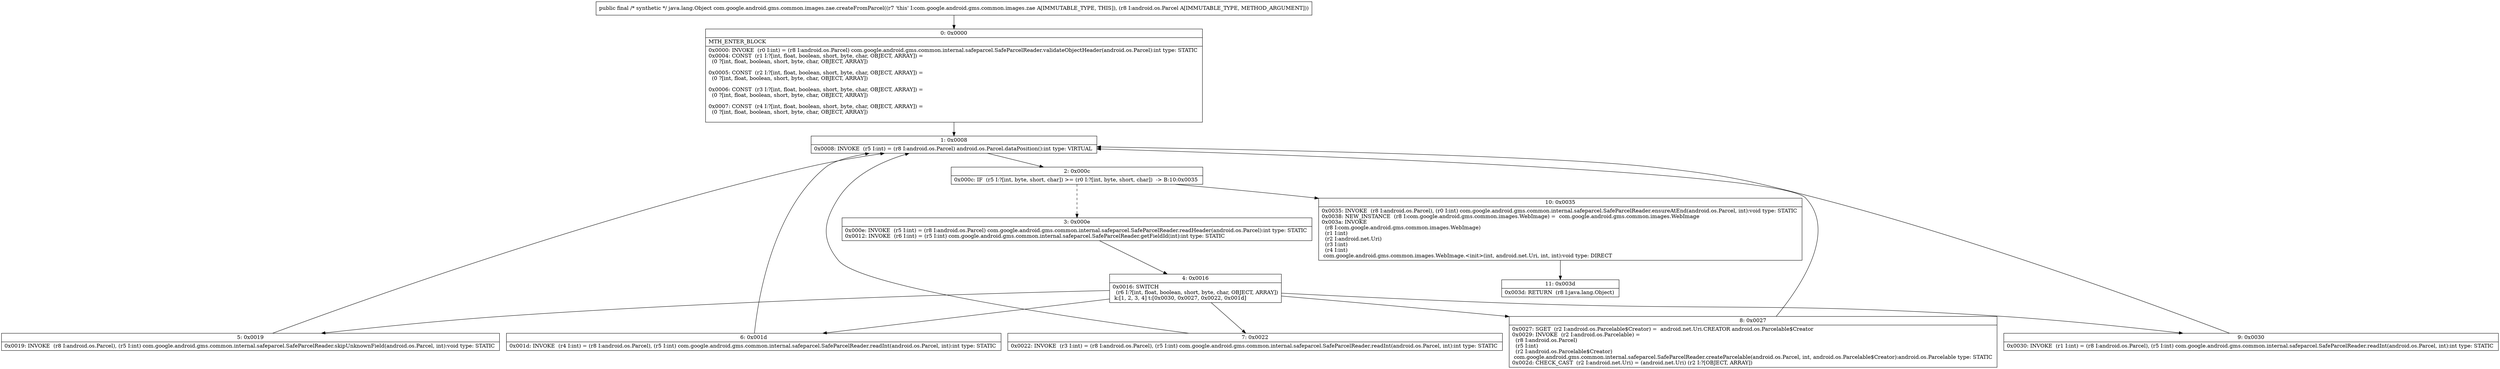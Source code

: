 digraph "CFG forcom.google.android.gms.common.images.zae.createFromParcel(Landroid\/os\/Parcel;)Ljava\/lang\/Object;" {
Node_0 [shape=record,label="{0\:\ 0x0000|MTH_ENTER_BLOCK\l|0x0000: INVOKE  (r0 I:int) = (r8 I:android.os.Parcel) com.google.android.gms.common.internal.safeparcel.SafeParcelReader.validateObjectHeader(android.os.Parcel):int type: STATIC \l0x0004: CONST  (r1 I:?[int, float, boolean, short, byte, char, OBJECT, ARRAY]) = \l  (0 ?[int, float, boolean, short, byte, char, OBJECT, ARRAY])\l \l0x0005: CONST  (r2 I:?[int, float, boolean, short, byte, char, OBJECT, ARRAY]) = \l  (0 ?[int, float, boolean, short, byte, char, OBJECT, ARRAY])\l \l0x0006: CONST  (r3 I:?[int, float, boolean, short, byte, char, OBJECT, ARRAY]) = \l  (0 ?[int, float, boolean, short, byte, char, OBJECT, ARRAY])\l \l0x0007: CONST  (r4 I:?[int, float, boolean, short, byte, char, OBJECT, ARRAY]) = \l  (0 ?[int, float, boolean, short, byte, char, OBJECT, ARRAY])\l \l}"];
Node_1 [shape=record,label="{1\:\ 0x0008|0x0008: INVOKE  (r5 I:int) = (r8 I:android.os.Parcel) android.os.Parcel.dataPosition():int type: VIRTUAL \l}"];
Node_2 [shape=record,label="{2\:\ 0x000c|0x000c: IF  (r5 I:?[int, byte, short, char]) \>= (r0 I:?[int, byte, short, char])  \-\> B:10:0x0035 \l}"];
Node_3 [shape=record,label="{3\:\ 0x000e|0x000e: INVOKE  (r5 I:int) = (r8 I:android.os.Parcel) com.google.android.gms.common.internal.safeparcel.SafeParcelReader.readHeader(android.os.Parcel):int type: STATIC \l0x0012: INVOKE  (r6 I:int) = (r5 I:int) com.google.android.gms.common.internal.safeparcel.SafeParcelReader.getFieldId(int):int type: STATIC \l}"];
Node_4 [shape=record,label="{4\:\ 0x0016|0x0016: SWITCH  \l  (r6 I:?[int, float, boolean, short, byte, char, OBJECT, ARRAY])\l k:[1, 2, 3, 4] t:[0x0030, 0x0027, 0x0022, 0x001d] \l}"];
Node_5 [shape=record,label="{5\:\ 0x0019|0x0019: INVOKE  (r8 I:android.os.Parcel), (r5 I:int) com.google.android.gms.common.internal.safeparcel.SafeParcelReader.skipUnknownField(android.os.Parcel, int):void type: STATIC \l}"];
Node_6 [shape=record,label="{6\:\ 0x001d|0x001d: INVOKE  (r4 I:int) = (r8 I:android.os.Parcel), (r5 I:int) com.google.android.gms.common.internal.safeparcel.SafeParcelReader.readInt(android.os.Parcel, int):int type: STATIC \l}"];
Node_7 [shape=record,label="{7\:\ 0x0022|0x0022: INVOKE  (r3 I:int) = (r8 I:android.os.Parcel), (r5 I:int) com.google.android.gms.common.internal.safeparcel.SafeParcelReader.readInt(android.os.Parcel, int):int type: STATIC \l}"];
Node_8 [shape=record,label="{8\:\ 0x0027|0x0027: SGET  (r2 I:android.os.Parcelable$Creator) =  android.net.Uri.CREATOR android.os.Parcelable$Creator \l0x0029: INVOKE  (r2 I:android.os.Parcelable) = \l  (r8 I:android.os.Parcel)\l  (r5 I:int)\l  (r2 I:android.os.Parcelable$Creator)\l com.google.android.gms.common.internal.safeparcel.SafeParcelReader.createParcelable(android.os.Parcel, int, android.os.Parcelable$Creator):android.os.Parcelable type: STATIC \l0x002d: CHECK_CAST  (r2 I:android.net.Uri) = (android.net.Uri) (r2 I:?[OBJECT, ARRAY]) \l}"];
Node_9 [shape=record,label="{9\:\ 0x0030|0x0030: INVOKE  (r1 I:int) = (r8 I:android.os.Parcel), (r5 I:int) com.google.android.gms.common.internal.safeparcel.SafeParcelReader.readInt(android.os.Parcel, int):int type: STATIC \l}"];
Node_10 [shape=record,label="{10\:\ 0x0035|0x0035: INVOKE  (r8 I:android.os.Parcel), (r0 I:int) com.google.android.gms.common.internal.safeparcel.SafeParcelReader.ensureAtEnd(android.os.Parcel, int):void type: STATIC \l0x0038: NEW_INSTANCE  (r8 I:com.google.android.gms.common.images.WebImage) =  com.google.android.gms.common.images.WebImage \l0x003a: INVOKE  \l  (r8 I:com.google.android.gms.common.images.WebImage)\l  (r1 I:int)\l  (r2 I:android.net.Uri)\l  (r3 I:int)\l  (r4 I:int)\l com.google.android.gms.common.images.WebImage.\<init\>(int, android.net.Uri, int, int):void type: DIRECT \l}"];
Node_11 [shape=record,label="{11\:\ 0x003d|0x003d: RETURN  (r8 I:java.lang.Object) \l}"];
MethodNode[shape=record,label="{public final \/* synthetic *\/ java.lang.Object com.google.android.gms.common.images.zae.createFromParcel((r7 'this' I:com.google.android.gms.common.images.zae A[IMMUTABLE_TYPE, THIS]), (r8 I:android.os.Parcel A[IMMUTABLE_TYPE, METHOD_ARGUMENT])) }"];
MethodNode -> Node_0;
Node_0 -> Node_1;
Node_1 -> Node_2;
Node_2 -> Node_3[style=dashed];
Node_2 -> Node_10;
Node_3 -> Node_4;
Node_4 -> Node_5;
Node_4 -> Node_6;
Node_4 -> Node_7;
Node_4 -> Node_8;
Node_4 -> Node_9;
Node_5 -> Node_1;
Node_6 -> Node_1;
Node_7 -> Node_1;
Node_8 -> Node_1;
Node_9 -> Node_1;
Node_10 -> Node_11;
}

